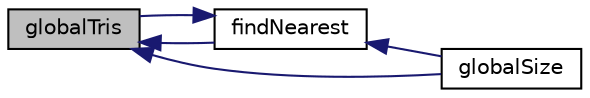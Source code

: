 digraph "globalTris"
{
  bgcolor="transparent";
  edge [fontname="Helvetica",fontsize="10",labelfontname="Helvetica",labelfontsize="10"];
  node [fontname="Helvetica",fontsize="10",shape=record];
  rankdir="LR";
  Node882 [label="globalTris",height=0.2,width=0.4,color="black", fillcolor="grey75", style="filled", fontcolor="black"];
  Node882 -> Node883 [dir="back",color="midnightblue",fontsize="10",style="solid",fontname="Helvetica"];
  Node883 [label="findNearest",height=0.2,width=0.4,color="black",URL="$a29993.html#ac968e745f1a4294205a3cf4936755409"];
  Node883 -> Node882 [dir="back",color="midnightblue",fontsize="10",style="solid",fontname="Helvetica"];
  Node883 -> Node884 [dir="back",color="midnightblue",fontsize="10",style="solid",fontname="Helvetica"];
  Node884 [label="globalSize",height=0.2,width=0.4,color="black",URL="$a29993.html#ac5f772f3178732f6a128f36aac0212fd",tooltip="Range of global indices that can be returned. "];
  Node882 -> Node884 [dir="back",color="midnightblue",fontsize="10",style="solid",fontname="Helvetica"];
}
